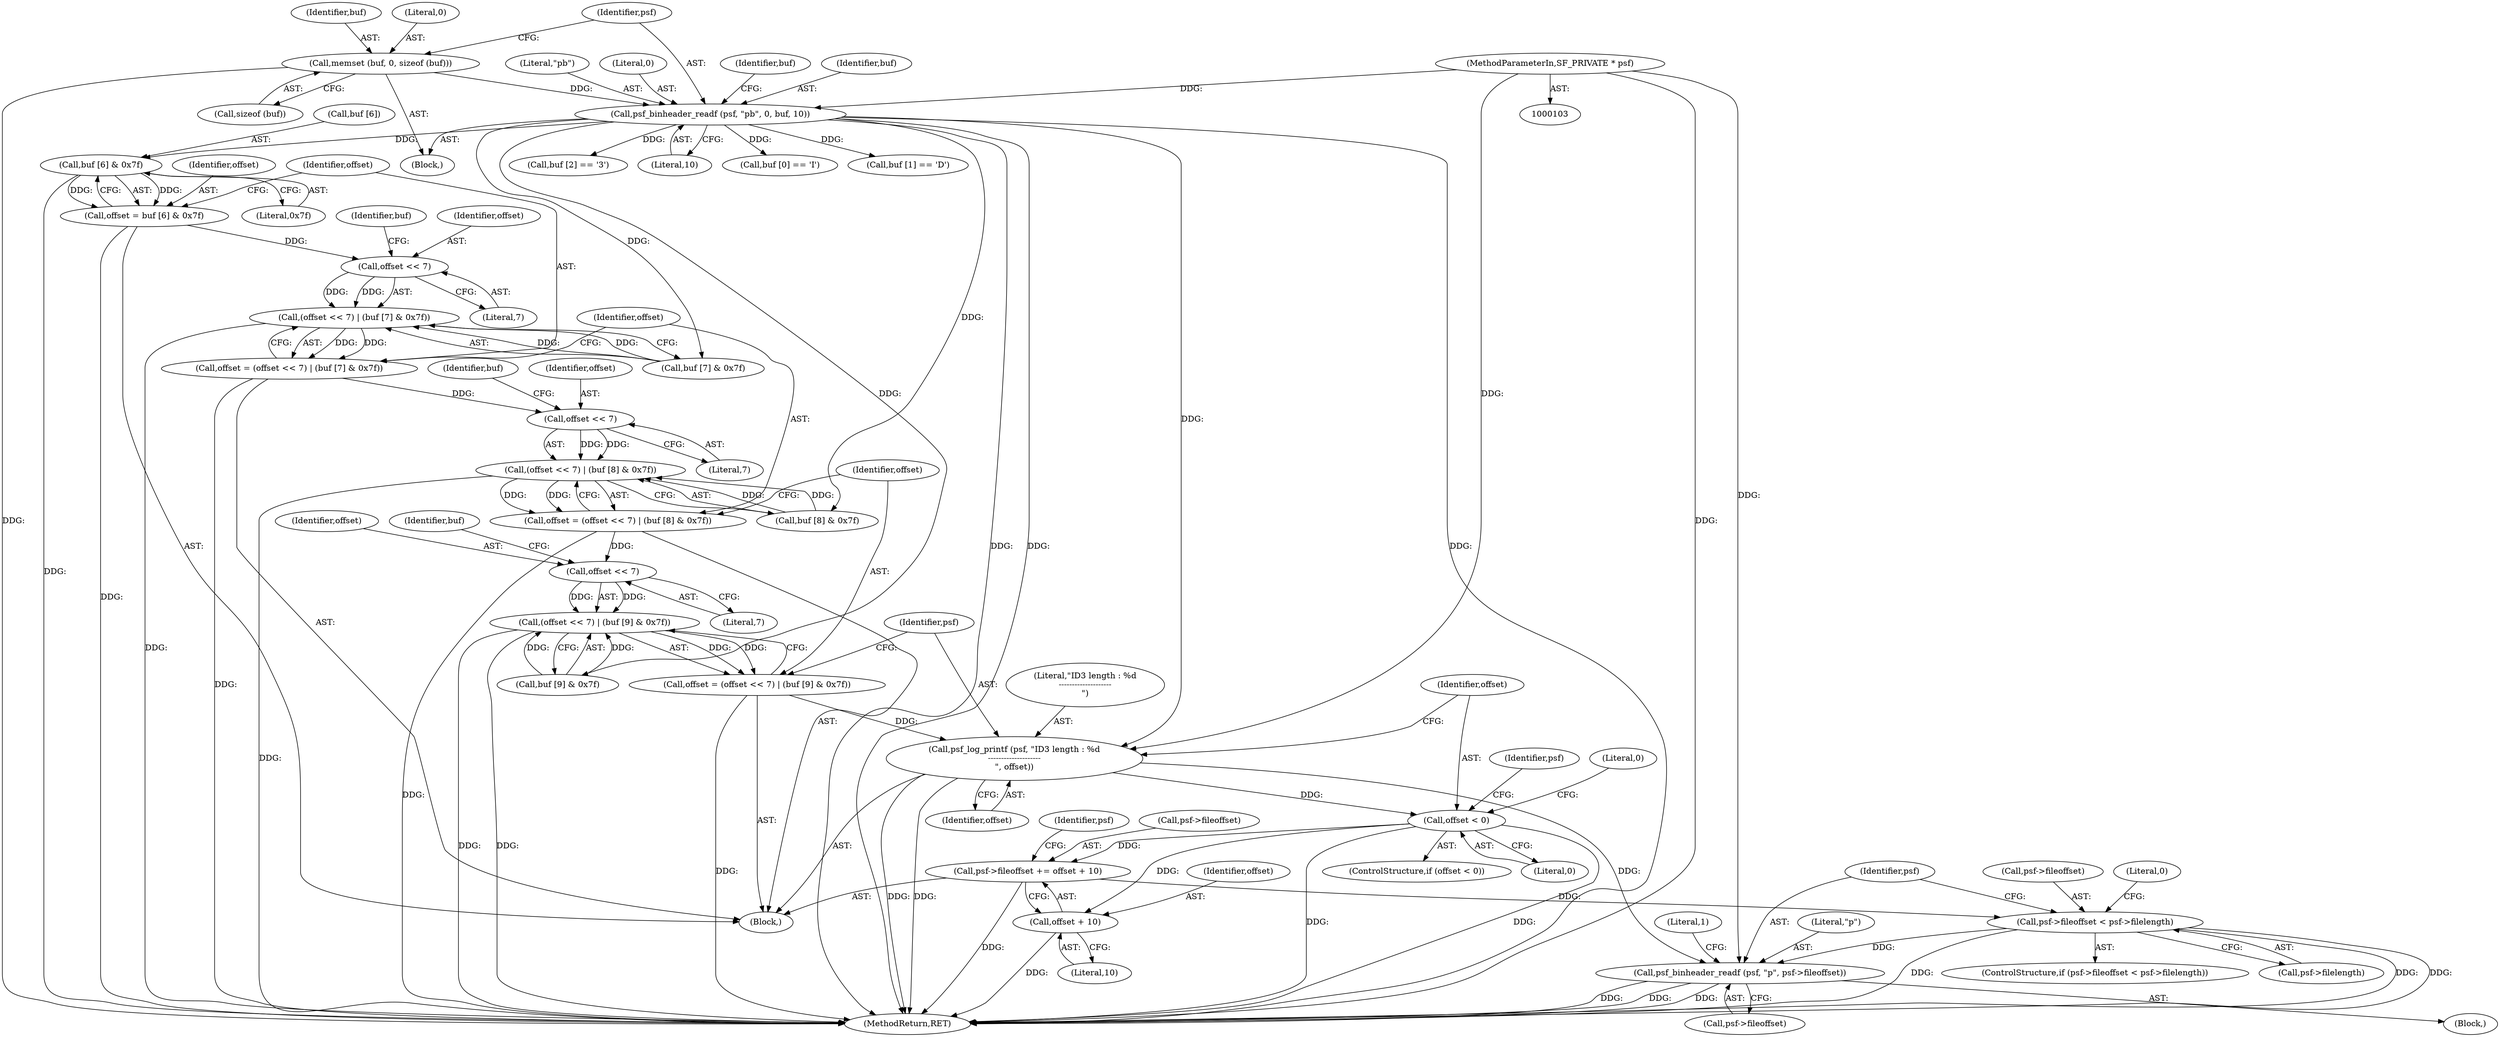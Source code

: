 digraph "0_libsndfile_f457b7b5ecfe91697ed01cfc825772c4d8de1236@array" {
"1000140" [label="(Call,buf [6] & 0x7f)"];
"1000112" [label="(Call,psf_binheader_readf (psf, \"pb\", 0, buf, 10))"];
"1000104" [label="(MethodParameterIn,SF_PRIVATE * psf)"];
"1000107" [label="(Call,memset (buf, 0, sizeof (buf)))"];
"1000138" [label="(Call,offset = buf [6] & 0x7f)"];
"1000148" [label="(Call,offset << 7)"];
"1000147" [label="(Call,(offset << 7) | (buf [7] & 0x7f))"];
"1000145" [label="(Call,offset = (offset << 7) | (buf [7] & 0x7f))"];
"1000159" [label="(Call,offset << 7)"];
"1000158" [label="(Call,(offset << 7) | (buf [8] & 0x7f))"];
"1000156" [label="(Call,offset = (offset << 7) | (buf [8] & 0x7f))"];
"1000170" [label="(Call,offset << 7)"];
"1000169" [label="(Call,(offset << 7) | (buf [9] & 0x7f))"];
"1000167" [label="(Call,offset = (offset << 7) | (buf [9] & 0x7f))"];
"1000178" [label="(Call,psf_log_printf (psf, \"ID3 length : %d\n--------------------\n\", offset))"];
"1000183" [label="(Call,offset < 0)"];
"1000188" [label="(Call,psf->fileoffset += offset + 10)"];
"1000196" [label="(Call,psf->fileoffset < psf->filelength)"];
"1000204" [label="(Call,psf_binheader_readf (psf, \"p\", psf->fileoffset))"];
"1000192" [label="(Call,offset + 10)"];
"1000140" [label="(Call,buf [6] & 0x7f)"];
"1000197" [label="(Call,psf->fileoffset)"];
"1000146" [label="(Identifier,offset)"];
"1000112" [label="(Call,psf_binheader_readf (psf, \"pb\", 0, buf, 10))"];
"1000164" [label="(Identifier,buf)"];
"1000122" [label="(Identifier,buf)"];
"1000139" [label="(Identifier,offset)"];
"1000183" [label="(Call,offset < 0)"];
"1000169" [label="(Call,(offset << 7) | (buf [9] & 0x7f))"];
"1000113" [label="(Identifier,psf)"];
"1000116" [label="(Identifier,buf)"];
"1000195" [label="(ControlStructure,if (psf->fileoffset < psf->filelength))"];
"1000114" [label="(Literal,\"pb\")"];
"1000170" [label="(Call,offset << 7)"];
"1000179" [label="(Identifier,psf)"];
"1000200" [label="(Call,psf->filelength)"];
"1000180" [label="(Literal,\"ID3 length : %d\n--------------------\n\")"];
"1000126" [label="(Call,buf [1] == 'D')"];
"1000214" [label="(MethodReturn,RET)"];
"1000144" [label="(Literal,0x7f)"];
"1000148" [label="(Call,offset << 7)"];
"1000194" [label="(Literal,10)"];
"1000192" [label="(Call,offset + 10)"];
"1000206" [label="(Literal,\"p\")"];
"1000160" [label="(Identifier,offset)"];
"1000187" [label="(Literal,0)"];
"1000173" [label="(Call,buf [9] & 0x7f)"];
"1000147" [label="(Call,(offset << 7) | (buf [7] & 0x7f))"];
"1000211" [label="(Literal,1)"];
"1000207" [label="(Call,psf->fileoffset)"];
"1000213" [label="(Literal,0)"];
"1000107" [label="(Call,memset (buf, 0, sizeof (buf)))"];
"1000108" [label="(Identifier,buf)"];
"1000158" [label="(Call,(offset << 7) | (buf [8] & 0x7f))"];
"1000205" [label="(Identifier,psf)"];
"1000198" [label="(Identifier,psf)"];
"1000151" [label="(Call,buf [7] & 0x7f)"];
"1000109" [label="(Literal,0)"];
"1000203" [label="(Block,)"];
"1000110" [label="(Call,sizeof (buf))"];
"1000181" [label="(Identifier,offset)"];
"1000193" [label="(Identifier,offset)"];
"1000131" [label="(Call,buf [2] == '3')"];
"1000136" [label="(Block,)"];
"1000150" [label="(Literal,7)"];
"1000171" [label="(Identifier,offset)"];
"1000178" [label="(Call,psf_log_printf (psf, \"ID3 length : %d\n--------------------\n\", offset))"];
"1000190" [label="(Identifier,psf)"];
"1000138" [label="(Call,offset = buf [6] & 0x7f)"];
"1000115" [label="(Literal,0)"];
"1000182" [label="(ControlStructure,if (offset < 0))"];
"1000167" [label="(Call,offset = (offset << 7) | (buf [9] & 0x7f))"];
"1000162" [label="(Call,buf [8] & 0x7f)"];
"1000149" [label="(Identifier,offset)"];
"1000153" [label="(Identifier,buf)"];
"1000185" [label="(Literal,0)"];
"1000188" [label="(Call,psf->fileoffset += offset + 10)"];
"1000105" [label="(Block,)"];
"1000204" [label="(Call,psf_binheader_readf (psf, \"p\", psf->fileoffset))"];
"1000104" [label="(MethodParameterIn,SF_PRIVATE * psf)"];
"1000157" [label="(Identifier,offset)"];
"1000161" [label="(Literal,7)"];
"1000156" [label="(Call,offset = (offset << 7) | (buf [8] & 0x7f))"];
"1000184" [label="(Identifier,offset)"];
"1000196" [label="(Call,psf->fileoffset < psf->filelength)"];
"1000189" [label="(Call,psf->fileoffset)"];
"1000175" [label="(Identifier,buf)"];
"1000141" [label="(Call,buf [6])"];
"1000117" [label="(Literal,10)"];
"1000120" [label="(Call,buf [0] == 'I')"];
"1000159" [label="(Call,offset << 7)"];
"1000168" [label="(Identifier,offset)"];
"1000172" [label="(Literal,7)"];
"1000145" [label="(Call,offset = (offset << 7) | (buf [7] & 0x7f))"];
"1000140" -> "1000138"  [label="AST: "];
"1000140" -> "1000144"  [label="CFG: "];
"1000141" -> "1000140"  [label="AST: "];
"1000144" -> "1000140"  [label="AST: "];
"1000138" -> "1000140"  [label="CFG: "];
"1000140" -> "1000214"  [label="DDG: "];
"1000140" -> "1000138"  [label="DDG: "];
"1000140" -> "1000138"  [label="DDG: "];
"1000112" -> "1000140"  [label="DDG: "];
"1000112" -> "1000105"  [label="AST: "];
"1000112" -> "1000117"  [label="CFG: "];
"1000113" -> "1000112"  [label="AST: "];
"1000114" -> "1000112"  [label="AST: "];
"1000115" -> "1000112"  [label="AST: "];
"1000116" -> "1000112"  [label="AST: "];
"1000117" -> "1000112"  [label="AST: "];
"1000122" -> "1000112"  [label="CFG: "];
"1000112" -> "1000214"  [label="DDG: "];
"1000112" -> "1000214"  [label="DDG: "];
"1000112" -> "1000214"  [label="DDG: "];
"1000104" -> "1000112"  [label="DDG: "];
"1000107" -> "1000112"  [label="DDG: "];
"1000112" -> "1000120"  [label="DDG: "];
"1000112" -> "1000126"  [label="DDG: "];
"1000112" -> "1000131"  [label="DDG: "];
"1000112" -> "1000151"  [label="DDG: "];
"1000112" -> "1000162"  [label="DDG: "];
"1000112" -> "1000173"  [label="DDG: "];
"1000112" -> "1000178"  [label="DDG: "];
"1000104" -> "1000103"  [label="AST: "];
"1000104" -> "1000214"  [label="DDG: "];
"1000104" -> "1000178"  [label="DDG: "];
"1000104" -> "1000204"  [label="DDG: "];
"1000107" -> "1000105"  [label="AST: "];
"1000107" -> "1000110"  [label="CFG: "];
"1000108" -> "1000107"  [label="AST: "];
"1000109" -> "1000107"  [label="AST: "];
"1000110" -> "1000107"  [label="AST: "];
"1000113" -> "1000107"  [label="CFG: "];
"1000107" -> "1000214"  [label="DDG: "];
"1000138" -> "1000136"  [label="AST: "];
"1000139" -> "1000138"  [label="AST: "];
"1000146" -> "1000138"  [label="CFG: "];
"1000138" -> "1000214"  [label="DDG: "];
"1000138" -> "1000148"  [label="DDG: "];
"1000148" -> "1000147"  [label="AST: "];
"1000148" -> "1000150"  [label="CFG: "];
"1000149" -> "1000148"  [label="AST: "];
"1000150" -> "1000148"  [label="AST: "];
"1000153" -> "1000148"  [label="CFG: "];
"1000148" -> "1000147"  [label="DDG: "];
"1000148" -> "1000147"  [label="DDG: "];
"1000147" -> "1000145"  [label="AST: "];
"1000147" -> "1000151"  [label="CFG: "];
"1000151" -> "1000147"  [label="AST: "];
"1000145" -> "1000147"  [label="CFG: "];
"1000147" -> "1000214"  [label="DDG: "];
"1000147" -> "1000145"  [label="DDG: "];
"1000147" -> "1000145"  [label="DDG: "];
"1000151" -> "1000147"  [label="DDG: "];
"1000151" -> "1000147"  [label="DDG: "];
"1000145" -> "1000136"  [label="AST: "];
"1000146" -> "1000145"  [label="AST: "];
"1000157" -> "1000145"  [label="CFG: "];
"1000145" -> "1000214"  [label="DDG: "];
"1000145" -> "1000159"  [label="DDG: "];
"1000159" -> "1000158"  [label="AST: "];
"1000159" -> "1000161"  [label="CFG: "];
"1000160" -> "1000159"  [label="AST: "];
"1000161" -> "1000159"  [label="AST: "];
"1000164" -> "1000159"  [label="CFG: "];
"1000159" -> "1000158"  [label="DDG: "];
"1000159" -> "1000158"  [label="DDG: "];
"1000158" -> "1000156"  [label="AST: "];
"1000158" -> "1000162"  [label="CFG: "];
"1000162" -> "1000158"  [label="AST: "];
"1000156" -> "1000158"  [label="CFG: "];
"1000158" -> "1000214"  [label="DDG: "];
"1000158" -> "1000156"  [label="DDG: "];
"1000158" -> "1000156"  [label="DDG: "];
"1000162" -> "1000158"  [label="DDG: "];
"1000162" -> "1000158"  [label="DDG: "];
"1000156" -> "1000136"  [label="AST: "];
"1000157" -> "1000156"  [label="AST: "];
"1000168" -> "1000156"  [label="CFG: "];
"1000156" -> "1000214"  [label="DDG: "];
"1000156" -> "1000170"  [label="DDG: "];
"1000170" -> "1000169"  [label="AST: "];
"1000170" -> "1000172"  [label="CFG: "];
"1000171" -> "1000170"  [label="AST: "];
"1000172" -> "1000170"  [label="AST: "];
"1000175" -> "1000170"  [label="CFG: "];
"1000170" -> "1000169"  [label="DDG: "];
"1000170" -> "1000169"  [label="DDG: "];
"1000169" -> "1000167"  [label="AST: "];
"1000169" -> "1000173"  [label="CFG: "];
"1000173" -> "1000169"  [label="AST: "];
"1000167" -> "1000169"  [label="CFG: "];
"1000169" -> "1000214"  [label="DDG: "];
"1000169" -> "1000214"  [label="DDG: "];
"1000169" -> "1000167"  [label="DDG: "];
"1000169" -> "1000167"  [label="DDG: "];
"1000173" -> "1000169"  [label="DDG: "];
"1000173" -> "1000169"  [label="DDG: "];
"1000167" -> "1000136"  [label="AST: "];
"1000168" -> "1000167"  [label="AST: "];
"1000179" -> "1000167"  [label="CFG: "];
"1000167" -> "1000214"  [label="DDG: "];
"1000167" -> "1000178"  [label="DDG: "];
"1000178" -> "1000136"  [label="AST: "];
"1000178" -> "1000181"  [label="CFG: "];
"1000179" -> "1000178"  [label="AST: "];
"1000180" -> "1000178"  [label="AST: "];
"1000181" -> "1000178"  [label="AST: "];
"1000184" -> "1000178"  [label="CFG: "];
"1000178" -> "1000214"  [label="DDG: "];
"1000178" -> "1000214"  [label="DDG: "];
"1000178" -> "1000183"  [label="DDG: "];
"1000178" -> "1000204"  [label="DDG: "];
"1000183" -> "1000182"  [label="AST: "];
"1000183" -> "1000185"  [label="CFG: "];
"1000184" -> "1000183"  [label="AST: "];
"1000185" -> "1000183"  [label="AST: "];
"1000187" -> "1000183"  [label="CFG: "];
"1000190" -> "1000183"  [label="CFG: "];
"1000183" -> "1000214"  [label="DDG: "];
"1000183" -> "1000214"  [label="DDG: "];
"1000183" -> "1000188"  [label="DDG: "];
"1000183" -> "1000192"  [label="DDG: "];
"1000188" -> "1000136"  [label="AST: "];
"1000188" -> "1000192"  [label="CFG: "];
"1000189" -> "1000188"  [label="AST: "];
"1000192" -> "1000188"  [label="AST: "];
"1000198" -> "1000188"  [label="CFG: "];
"1000188" -> "1000214"  [label="DDG: "];
"1000188" -> "1000196"  [label="DDG: "];
"1000196" -> "1000195"  [label="AST: "];
"1000196" -> "1000200"  [label="CFG: "];
"1000197" -> "1000196"  [label="AST: "];
"1000200" -> "1000196"  [label="AST: "];
"1000205" -> "1000196"  [label="CFG: "];
"1000213" -> "1000196"  [label="CFG: "];
"1000196" -> "1000214"  [label="DDG: "];
"1000196" -> "1000214"  [label="DDG: "];
"1000196" -> "1000214"  [label="DDG: "];
"1000196" -> "1000204"  [label="DDG: "];
"1000204" -> "1000203"  [label="AST: "];
"1000204" -> "1000207"  [label="CFG: "];
"1000205" -> "1000204"  [label="AST: "];
"1000206" -> "1000204"  [label="AST: "];
"1000207" -> "1000204"  [label="AST: "];
"1000211" -> "1000204"  [label="CFG: "];
"1000204" -> "1000214"  [label="DDG: "];
"1000204" -> "1000214"  [label="DDG: "];
"1000204" -> "1000214"  [label="DDG: "];
"1000192" -> "1000194"  [label="CFG: "];
"1000193" -> "1000192"  [label="AST: "];
"1000194" -> "1000192"  [label="AST: "];
"1000192" -> "1000214"  [label="DDG: "];
}
